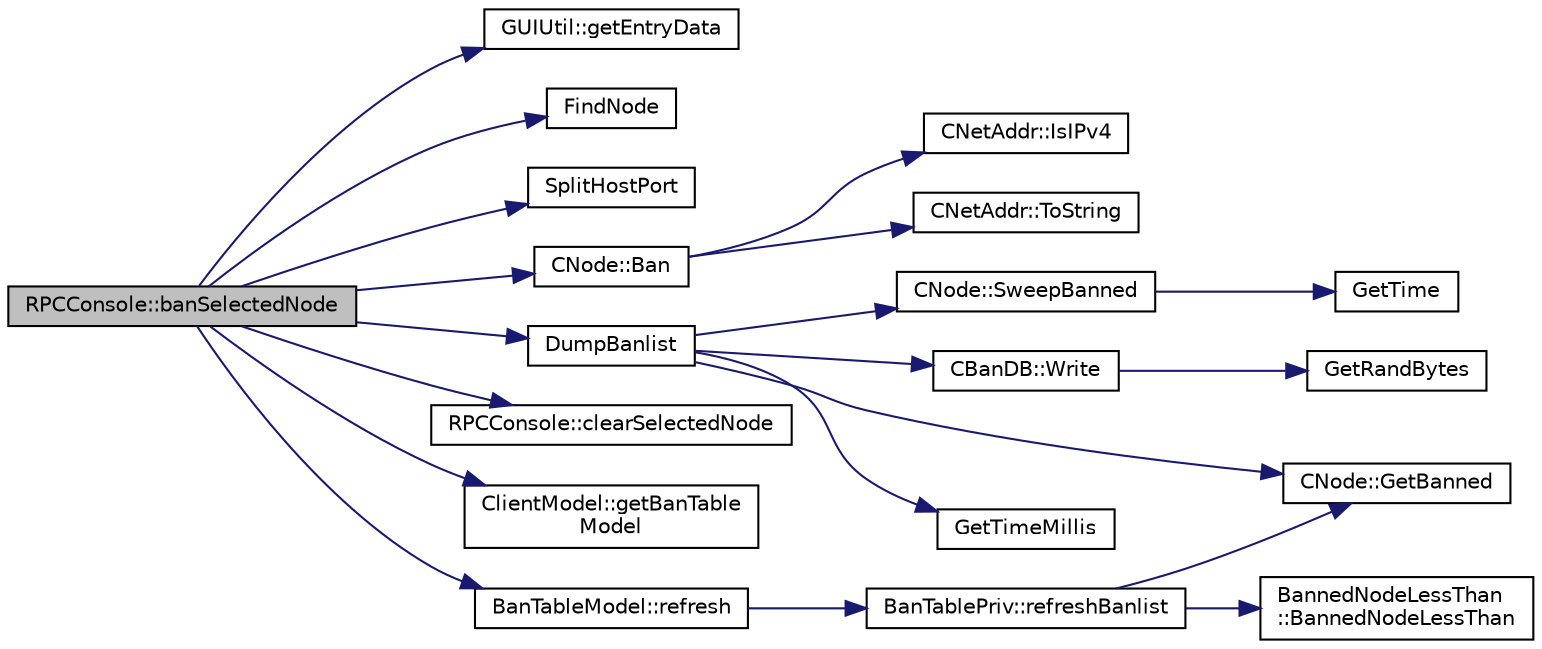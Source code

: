 digraph "RPCConsole::banSelectedNode"
{
  edge [fontname="Helvetica",fontsize="10",labelfontname="Helvetica",labelfontsize="10"];
  node [fontname="Helvetica",fontsize="10",shape=record];
  rankdir="LR";
  Node10 [label="RPCConsole::banSelectedNode",height=0.2,width=0.4,color="black", fillcolor="grey75", style="filled", fontcolor="black"];
  Node10 -> Node11 [color="midnightblue",fontsize="10",style="solid",fontname="Helvetica"];
  Node11 [label="GUIUtil::getEntryData",height=0.2,width=0.4,color="black", fillcolor="white", style="filled",URL="$namespace_g_u_i_util.html#ae8b58b4273b9749518da5a18a72519f8",tooltip="Return a field of the currently selected entry as a QString. "];
  Node10 -> Node12 [color="midnightblue",fontsize="10",style="solid",fontname="Helvetica"];
  Node12 [label="FindNode",height=0.2,width=0.4,color="black", fillcolor="white", style="filled",URL="$net_8cpp.html#a66a7371d8e724cac0b4495169cdf2859"];
  Node10 -> Node13 [color="midnightblue",fontsize="10",style="solid",fontname="Helvetica"];
  Node13 [label="SplitHostPort",height=0.2,width=0.4,color="black", fillcolor="white", style="filled",URL="$netbase_8cpp.html#a1b1ce2ba1ffe40785e65ec3ad5a20e79"];
  Node10 -> Node14 [color="midnightblue",fontsize="10",style="solid",fontname="Helvetica"];
  Node14 [label="CNode::Ban",height=0.2,width=0.4,color="black", fillcolor="white", style="filled",URL="$class_c_node.html#abcf61a98cdd7f8798f9bf3df88df4462"];
  Node14 -> Node15 [color="midnightblue",fontsize="10",style="solid",fontname="Helvetica"];
  Node15 [label="CNetAddr::ToString",height=0.2,width=0.4,color="black", fillcolor="white", style="filled",URL="$class_c_net_addr.html#a474ea3874554fe3b79f607fdef97c243"];
  Node14 -> Node16 [color="midnightblue",fontsize="10",style="solid",fontname="Helvetica"];
  Node16 [label="CNetAddr::IsIPv4",height=0.2,width=0.4,color="black", fillcolor="white", style="filled",URL="$class_c_net_addr.html#a7021b79e9a33c342b68db09dbb6c2293"];
  Node10 -> Node17 [color="midnightblue",fontsize="10",style="solid",fontname="Helvetica"];
  Node17 [label="DumpBanlist",height=0.2,width=0.4,color="black", fillcolor="white", style="filled",URL="$net_8cpp.html#af593c31ddb8a6d2f3c6faf63c28b5aa9"];
  Node17 -> Node18 [color="midnightblue",fontsize="10",style="solid",fontname="Helvetica"];
  Node18 [label="GetTimeMillis",height=0.2,width=0.4,color="black", fillcolor="white", style="filled",URL="$util_8h.html#a139d0fe6387b9e230a9b8bb12d9b43b9"];
  Node17 -> Node19 [color="midnightblue",fontsize="10",style="solid",fontname="Helvetica"];
  Node19 [label="CNode::SweepBanned",height=0.2,width=0.4,color="black", fillcolor="white", style="filled",URL="$class_c_node.html#ad8b42ef7c930421014b59e845ec5295b",tooltip="clean unused entires (if bantime has expired) "];
  Node19 -> Node20 [color="midnightblue",fontsize="10",style="solid",fontname="Helvetica"];
  Node20 [label="GetTime",height=0.2,width=0.4,color="black", fillcolor="white", style="filled",URL="$util_8cpp.html#a46fac5fba8ba905b5f9acb364f5d8c6f"];
  Node17 -> Node21 [color="midnightblue",fontsize="10",style="solid",fontname="Helvetica"];
  Node21 [label="CNode::GetBanned",height=0.2,width=0.4,color="black", fillcolor="white", style="filled",URL="$class_c_node.html#ac7dc25e8d4c24df89befe4dcc2060372"];
  Node17 -> Node22 [color="midnightblue",fontsize="10",style="solid",fontname="Helvetica"];
  Node22 [label="CBanDB::Write",height=0.2,width=0.4,color="black", fillcolor="white", style="filled",URL="$class_c_ban_d_b.html#a0550a06c6b5987869f557467fe7f9896"];
  Node22 -> Node23 [color="midnightblue",fontsize="10",style="solid",fontname="Helvetica"];
  Node23 [label="GetRandBytes",height=0.2,width=0.4,color="black", fillcolor="white", style="filled",URL="$util_8cpp.html#acf52c2aa8213c7b15e26594a2264ed8a"];
  Node10 -> Node24 [color="midnightblue",fontsize="10",style="solid",fontname="Helvetica"];
  Node24 [label="RPCConsole::clearSelectedNode",height=0.2,width=0.4,color="black", fillcolor="white", style="filled",URL="$class_r_p_c_console.html#a9c6e2b13f981313a28bcbf10433d0d11",tooltip="clear the selected node "];
  Node10 -> Node25 [color="midnightblue",fontsize="10",style="solid",fontname="Helvetica"];
  Node25 [label="ClientModel::getBanTable\lModel",height=0.2,width=0.4,color="black", fillcolor="white", style="filled",URL="$class_client_model.html#ad02b8bf216a08845e393f9bac8c4ed42"];
  Node10 -> Node26 [color="midnightblue",fontsize="10",style="solid",fontname="Helvetica"];
  Node26 [label="BanTableModel::refresh",height=0.2,width=0.4,color="black", fillcolor="white", style="filled",URL="$class_ban_table_model.html#a15107160d33bbf2635b9460cb07f9661"];
  Node26 -> Node27 [color="midnightblue",fontsize="10",style="solid",fontname="Helvetica"];
  Node27 [label="BanTablePriv::refreshBanlist",height=0.2,width=0.4,color="black", fillcolor="white", style="filled",URL="$class_ban_table_priv.html#a36dc74cf3d2a45de4c0e55aa79e64c98",tooltip="Pull a full list of banned nodes from CNode into our cache. "];
  Node27 -> Node21 [color="midnightblue",fontsize="10",style="solid",fontname="Helvetica"];
  Node27 -> Node28 [color="midnightblue",fontsize="10",style="solid",fontname="Helvetica"];
  Node28 [label="BannedNodeLessThan\l::BannedNodeLessThan",height=0.2,width=0.4,color="black", fillcolor="white", style="filled",URL="$class_banned_node_less_than.html#a03f51db01c46d9b2ef56dc6b8670f3e5"];
}
